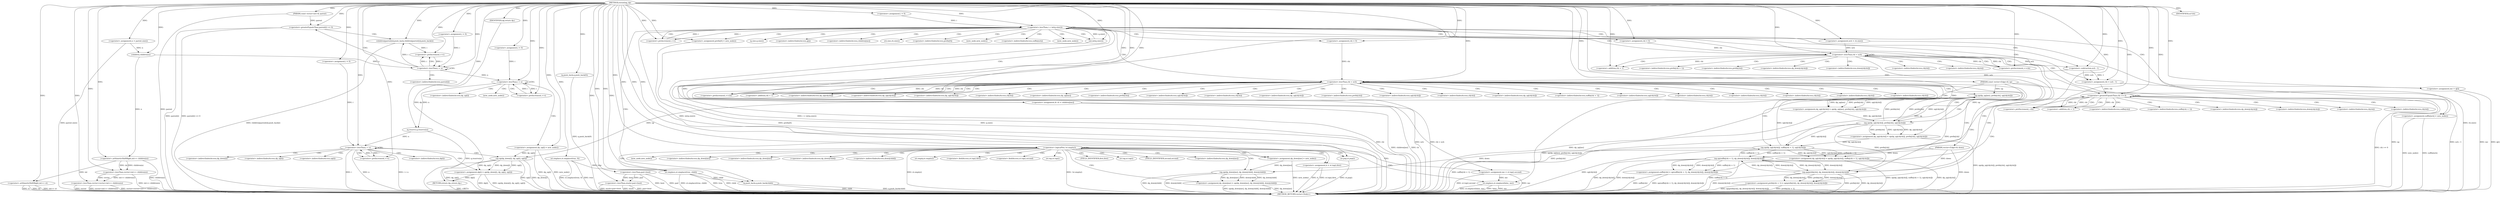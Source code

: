 digraph "rerooting_dp" {  
"1000101" [label = "(METHOD,rerooting_dp)" ]
"1000433" [label = "(METHOD_RETURN,vector<Node>)" ]
"1000102" [label = "(PARAM,const vector<int>& parent)" ]
"1000103" [label = "(PARAM,const vector<Edge>& up)" ]
"1000104" [label = "(PARAM,vector<Edge>& down)" ]
"1000107" [label = "(<operator>.assignment,n = parent.size())" ]
"1000110" [label = "(<operator>.lessThan,vector<vector<int>> children(n))" ]
"1000431" [label = "(RETURN,return dp;,return dp;)" ]
"1000120" [label = "(<operator>.assignment,i = 0)" ]
"1000123" [label = "(<operator>.lessThan,i < n)" ]
"1000126" [label = "(<operator>.preIncrement,++i)" ]
"1000149" [label = "(st.emplace,st.emplace(true, 0))" ]
"1000206" [label = "(<operator>.assignment,i = 0)" ]
"1000209" [label = "(<operator>.lessThan,i < n)" ]
"1000212" [label = "(<operator>.preIncrement,++i)" ]
"1000222" [label = "(q.reserve,q.reserve(n))" ]
"1000224" [label = "(q.push_back,q.push_back(0))" ]
"1000408" [label = "(<operator>.assignment,i = 0)" ]
"1000411" [label = "(<operator>.lessThan,i < n)" ]
"1000414" [label = "(<operator>.preIncrement,++i)" ]
"1000432" [label = "(IDENTIFIER,dp,return dp;)" ]
"1000112" [label = "(<operator>.lessThan,vector<int>> children(n))" ]
"1000141" [label = "(<operator>.lessThan,stack<pair<bool)" ]
"1000146" [label = "(<operator>.arithmeticShiftRight,int>> st)" ]
"1000153" [label = "(<operator>.logicalNot,!st.empty())" ]
"1000215" [label = "(<operator>.assignment,dp_up[i] = new_node())" ]
"1000228" [label = "(<operator>.assignment,i = 0)" ]
"1000231" [label = "(<operator>.lessThan,i < int(q.size()))" ]
"1000235" [label = "(<operator>.preIncrement,++i)" ]
"1000417" [label = "(<operator>.assignment,dp[i] = op(dp_down[i], dp_up[i], up[i]))" ]
"1000114" [label = "(<operator>.arithmeticShiftRight,int>> children(n))" ]
"1000130" [label = "(<operator>.greaterEqualsThan,parent[i] >= 0)" ]
"1000157" [label = "(<operator>.assignment,b = st.top().first)" ]
"1000163" [label = "(<operator>.assignment,me = st.top().second)" ]
"1000168" [label = "(st.pop,st.pop())" ]
"1000239" [label = "(<operator>.assignment,me = q[i])" ]
"1000245" [label = "(<operator>.assignment,& ch = children[me])" ]
"1000251" [label = "(<operator>.assignment,nch = ch.size())" ]
"1000256" [label = "(<operator>.assignment,prefix[0] = new_node())" ]
"1000292" [label = "(<operator>.assignment,suffix[nch] = new_node())" ]
"1000116" [label = "(children,children(n))" ]
"1000136" [label = "(children[parent[i]].push_back,children[parent[i]].push_back(i))" ]
"1000143" [label = "(<operator>.lessThan,pair<bool)" ]
"1000170" [label = "(IDENTIFIER,b,if (b))" ]
"1000233" [label = "(int,int(q.size()))" ]
"1000263" [label = "(<operator>.assignment,chi = 0)" ]
"1000266" [label = "(<operator>.lessThan,chi < nch)" ]
"1000269" [label = "(<operator>.preIncrement,++chi)" ]
"1000299" [label = "(<operator>.assignment,chi = nch - 1)" ]
"1000304" [label = "(<operator>.greaterEqualsThan,chi >= 0)" ]
"1000307" [label = "(<operator>.preDecrement,--chi)" ]
"1000332" [label = "(<operator>.assignment,chi = 0)" ]
"1000335" [label = "(<operator>.lessThan,chi < nch)" ]
"1000338" [label = "(<operator>.preIncrement,++chi)" ]
"1000403" [label = "(q.push_back,q.push_back(child))" ]
"1000421" [label = "(op,op(dp_down[i], dp_up[i], up[i]))" ]
"1000172" [label = "(st.emplace,st.emplace(false, me))" ]
"1000272" [label = "(<operator>.assignment,prefix[chi + 1] = op(prefix[chi], dp_down[ch[chi]], down[ch[chi]]))" ]
"1000310" [label = "(<operator>.assignment,suffix[chi] = op(suffix[chi + 1], dp_down[ch[chi]], down[ch[chi]]))" ]
"1000341" [label = "(<operator>.assignment,dp_up[ch[chi]] = op(dp_up[me], prefix[chi], up[ch[chi]]))" ]
"1000359" [label = "(<operator>.assignment,dp_up[ch[chi]] = op(dp_up[ch[chi]], prefix[chi], up[ch[chi]]))" ]
"1000379" [label = "(<operator>.assignment,dp_up[ch[chi]] = op(dp_up[ch[chi]], suffix[chi + 1], up[ch[chi]]))" ]
"1000177" [label = "(st.emplace,st.emplace(true, child))" ]
"1000182" [label = "(<operator>.assignment,dp_down[me] = new_node())" ]
"1000301" [label = "(<operator>.subtraction,nch - 1)" ]
"1000189" [label = "(<operator>.assignment,dp_down[me] = op(dp_down[me], dp_down[child], down[child]))" ]
"1000278" [label = "(op,op(prefix[chi], dp_down[ch[chi]], down[ch[chi]]))" ]
"1000314" [label = "(op,op(suffix[chi + 1], dp_down[ch[chi]], down[ch[chi]]))" ]
"1000347" [label = "(op,op(dp_up[me], prefix[chi], up[ch[chi]]))" ]
"1000365" [label = "(op,op(dp_up[ch[chi]], prefix[chi], up[ch[chi]]))" ]
"1000385" [label = "(op,op(dp_up[ch[chi]], suffix[chi + 1], up[ch[chi]]))" ]
"1000275" [label = "(<operator>.addition,chi + 1)" ]
"1000193" [label = "(op,op(dp_down[me], dp_down[child], down[child]))" ]
"1000317" [label = "(<operator>.addition,chi + 1)" ]
"1000393" [label = "(<operator>.addition,chi + 1)" ]
"1000154" [label = "(st.empty,st.empty())" ]
"1000216" [label = "(<operator>.indirectIndexAccess,dp_up[i])" ]
"1000219" [label = "(new_node,new_node())" ]
"1000418" [label = "(<operator>.indirectIndexAccess,dp[i])" ]
"1000131" [label = "(<operator>.indirectIndexAccess,parent[i])" ]
"1000159" [label = "(<operator>.fieldAccess,st.top().first)" ]
"1000165" [label = "(<operator>.fieldAccess,st.top().second)" ]
"1000234" [label = "(q.size,q.size())" ]
"1000241" [label = "(<operator>.indirectIndexAccess,q[i])" ]
"1000247" [label = "(<operator>.indirectIndexAccess,children[me])" ]
"1000253" [label = "(ch.size,ch.size())" ]
"1000257" [label = "(<operator>.indirectIndexAccess,prefix[0])" ]
"1000260" [label = "(new_node,new_node())" ]
"1000293" [label = "(<operator>.indirectIndexAccess,suffix[nch])" ]
"1000296" [label = "(new_node,new_node())" ]
"1000422" [label = "(<operator>.indirectIndexAccess,dp_down[i])" ]
"1000425" [label = "(<operator>.indirectIndexAccess,dp_up[i])" ]
"1000428" [label = "(<operator>.indirectIndexAccess,up[i])" ]
"1000160" [label = "(st.top,st.top())" ]
"1000161" [label = "(FIELD_IDENTIFIER,first,first)" ]
"1000166" [label = "(st.top,st.top())" ]
"1000167" [label = "(FIELD_IDENTIFIER,second,second)" ]
"1000273" [label = "(<operator>.indirectIndexAccess,prefix[chi + 1])" ]
"1000311" [label = "(<operator>.indirectIndexAccess,suffix[chi])" ]
"1000342" [label = "(<operator>.indirectIndexAccess,dp_up[ch[chi]])" ]
"1000360" [label = "(<operator>.indirectIndexAccess,dp_up[ch[chi]])" ]
"1000380" [label = "(<operator>.indirectIndexAccess,dp_up[ch[chi]])" ]
"1000183" [label = "(<operator>.indirectIndexAccess,dp_down[me])" ]
"1000186" [label = "(new_node,new_node())" ]
"1000279" [label = "(<operator>.indirectIndexAccess,prefix[chi])" ]
"1000282" [label = "(<operator>.indirectIndexAccess,dp_down[ch[chi]])" ]
"1000287" [label = "(<operator>.indirectIndexAccess,down[ch[chi]])" ]
"1000315" [label = "(<operator>.indirectIndexAccess,suffix[chi + 1])" ]
"1000320" [label = "(<operator>.indirectIndexAccess,dp_down[ch[chi]])" ]
"1000325" [label = "(<operator>.indirectIndexAccess,down[ch[chi]])" ]
"1000344" [label = "(<operator>.indirectIndexAccess,ch[chi])" ]
"1000348" [label = "(<operator>.indirectIndexAccess,dp_up[me])" ]
"1000351" [label = "(<operator>.indirectIndexAccess,prefix[chi])" ]
"1000354" [label = "(<operator>.indirectIndexAccess,up[ch[chi]])" ]
"1000362" [label = "(<operator>.indirectIndexAccess,ch[chi])" ]
"1000366" [label = "(<operator>.indirectIndexAccess,dp_up[ch[chi]])" ]
"1000371" [label = "(<operator>.indirectIndexAccess,prefix[chi])" ]
"1000374" [label = "(<operator>.indirectIndexAccess,up[ch[chi]])" ]
"1000382" [label = "(<operator>.indirectIndexAccess,ch[chi])" ]
"1000386" [label = "(<operator>.indirectIndexAccess,dp_up[ch[chi]])" ]
"1000391" [label = "(<operator>.indirectIndexAccess,suffix[chi + 1])" ]
"1000396" [label = "(<operator>.indirectIndexAccess,up[ch[chi]])" ]
"1000190" [label = "(<operator>.indirectIndexAccess,dp_down[me])" ]
"1000284" [label = "(<operator>.indirectIndexAccess,ch[chi])" ]
"1000289" [label = "(<operator>.indirectIndexAccess,ch[chi])" ]
"1000322" [label = "(<operator>.indirectIndexAccess,ch[chi])" ]
"1000327" [label = "(<operator>.indirectIndexAccess,ch[chi])" ]
"1000356" [label = "(<operator>.indirectIndexAccess,ch[chi])" ]
"1000368" [label = "(<operator>.indirectIndexAccess,ch[chi])" ]
"1000376" [label = "(<operator>.indirectIndexAccess,ch[chi])" ]
"1000388" [label = "(<operator>.indirectIndexAccess,ch[chi])" ]
"1000398" [label = "(<operator>.indirectIndexAccess,ch[chi])" ]
"1000194" [label = "(<operator>.indirectIndexAccess,dp_down[me])" ]
"1000197" [label = "(<operator>.indirectIndexAccess,dp_down[child])" ]
"1000200" [label = "(<operator>.indirectIndexAccess,down[child])" ]
  "1000431" -> "1000433"  [ label = "DDG: <RET>"] 
  "1000102" -> "1000433"  [ label = "DDG: parent"] 
  "1000103" -> "1000433"  [ label = "DDG: up"] 
  "1000104" -> "1000433"  [ label = "DDG: down"] 
  "1000107" -> "1000433"  [ label = "DDG: parent.size()"] 
  "1000110" -> "1000433"  [ label = "DDG: vector"] 
  "1000114" -> "1000433"  [ label = "DDG: children(n)"] 
  "1000112" -> "1000433"  [ label = "DDG: int>> children(n)"] 
  "1000110" -> "1000433"  [ label = "DDG: vector<int>> children(n)"] 
  "1000110" -> "1000433"  [ label = "DDG: vector<vector<int>> children(n)"] 
  "1000143" -> "1000433"  [ label = "DDG: bool"] 
  "1000141" -> "1000433"  [ label = "DDG: pair<bool"] 
  "1000141" -> "1000433"  [ label = "DDG: stack<pair<bool"] 
  "1000146" -> "1000433"  [ label = "DDG: int"] 
  "1000146" -> "1000433"  [ label = "DDG: int>> st"] 
  "1000149" -> "1000433"  [ label = "DDG: true"] 
  "1000149" -> "1000433"  [ label = "DDG: st.emplace(true, 0)"] 
  "1000153" -> "1000433"  [ label = "DDG: st.empty()"] 
  "1000153" -> "1000433"  [ label = "DDG: !st.empty()"] 
  "1000222" -> "1000433"  [ label = "DDG: q.reserve(n)"] 
  "1000224" -> "1000433"  [ label = "DDG: q.push_back(0)"] 
  "1000233" -> "1000433"  [ label = "DDG: q.size()"] 
  "1000231" -> "1000433"  [ label = "DDG: int(q.size())"] 
  "1000231" -> "1000433"  [ label = "DDG: i < int(q.size())"] 
  "1000411" -> "1000433"  [ label = "DDG: i"] 
  "1000411" -> "1000433"  [ label = "DDG: n"] 
  "1000411" -> "1000433"  [ label = "DDG: i < n"] 
  "1000417" -> "1000433"  [ label = "DDG: dp[i]"] 
  "1000421" -> "1000433"  [ label = "DDG: dp_down[i]"] 
  "1000421" -> "1000433"  [ label = "DDG: dp_up[i]"] 
  "1000421" -> "1000433"  [ label = "DDG: up[i]"] 
  "1000417" -> "1000433"  [ label = "DDG: op(dp_down[i], dp_up[i], up[i])"] 
  "1000239" -> "1000433"  [ label = "DDG: me"] 
  "1000239" -> "1000433"  [ label = "DDG: q[i]"] 
  "1000245" -> "1000433"  [ label = "DDG: ch"] 
  "1000245" -> "1000433"  [ label = "DDG: children[me]"] 
  "1000251" -> "1000433"  [ label = "DDG: ch.size()"] 
  "1000256" -> "1000433"  [ label = "DDG: prefix[0]"] 
  "1000292" -> "1000433"  [ label = "DDG: suffix[nch]"] 
  "1000292" -> "1000433"  [ label = "DDG: new_node()"] 
  "1000299" -> "1000433"  [ label = "DDG: nch - 1"] 
  "1000304" -> "1000433"  [ label = "DDG: chi >= 0"] 
  "1000335" -> "1000433"  [ label = "DDG: chi"] 
  "1000335" -> "1000433"  [ label = "DDG: nch"] 
  "1000335" -> "1000433"  [ label = "DDG: chi < nch"] 
  "1000403" -> "1000433"  [ label = "DDG: child"] 
  "1000403" -> "1000433"  [ label = "DDG: q.push_back(child)"] 
  "1000347" -> "1000433"  [ label = "DDG: dp_up[me]"] 
  "1000341" -> "1000433"  [ label = "DDG: op(dp_up[me], prefix[chi], up[ch[chi]])"] 
  "1000365" -> "1000433"  [ label = "DDG: prefix[chi]"] 
  "1000359" -> "1000433"  [ label = "DDG: op(dp_up[ch[chi]], prefix[chi], up[ch[chi]])"] 
  "1000379" -> "1000433"  [ label = "DDG: dp_up[ch[chi]]"] 
  "1000385" -> "1000433"  [ label = "DDG: suffix[chi + 1]"] 
  "1000385" -> "1000433"  [ label = "DDG: up[ch[chi]]"] 
  "1000379" -> "1000433"  [ label = "DDG: op(dp_up[ch[chi]], suffix[chi + 1], up[ch[chi]])"] 
  "1000310" -> "1000433"  [ label = "DDG: suffix[chi]"] 
  "1000314" -> "1000433"  [ label = "DDG: suffix[chi + 1]"] 
  "1000314" -> "1000433"  [ label = "DDG: dp_down[ch[chi]]"] 
  "1000314" -> "1000433"  [ label = "DDG: down[ch[chi]]"] 
  "1000310" -> "1000433"  [ label = "DDG: op(suffix[chi + 1], dp_down[ch[chi]], down[ch[chi]])"] 
  "1000272" -> "1000433"  [ label = "DDG: prefix[chi + 1]"] 
  "1000278" -> "1000433"  [ label = "DDG: prefix[chi]"] 
  "1000278" -> "1000433"  [ label = "DDG: dp_down[ch[chi]]"] 
  "1000278" -> "1000433"  [ label = "DDG: down[ch[chi]]"] 
  "1000272" -> "1000433"  [ label = "DDG: op(prefix[chi], dp_down[ch[chi]], down[ch[chi]])"] 
  "1000215" -> "1000433"  [ label = "DDG: dp_up[i]"] 
  "1000215" -> "1000433"  [ label = "DDG: new_node()"] 
  "1000157" -> "1000433"  [ label = "DDG: b"] 
  "1000157" -> "1000433"  [ label = "DDG: st.top().first"] 
  "1000163" -> "1000433"  [ label = "DDG: me"] 
  "1000163" -> "1000433"  [ label = "DDG: st.top().second"] 
  "1000168" -> "1000433"  [ label = "DDG: st.pop()"] 
  "1000182" -> "1000433"  [ label = "DDG: new_node()"] 
  "1000189" -> "1000433"  [ label = "DDG: dp_down[me]"] 
  "1000193" -> "1000433"  [ label = "DDG: dp_down[child]"] 
  "1000193" -> "1000433"  [ label = "DDG: down[child]"] 
  "1000189" -> "1000433"  [ label = "DDG: op(dp_down[me], dp_down[child], down[child])"] 
  "1000172" -> "1000433"  [ label = "DDG: me"] 
  "1000172" -> "1000433"  [ label = "DDG: st.emplace(false, me)"] 
  "1000177" -> "1000433"  [ label = "DDG: true"] 
  "1000177" -> "1000433"  [ label = "DDG: child"] 
  "1000177" -> "1000433"  [ label = "DDG: st.emplace(true, child)"] 
  "1000130" -> "1000433"  [ label = "DDG: parent[i]"] 
  "1000130" -> "1000433"  [ label = "DDG: parent[i] >= 0"] 
  "1000136" -> "1000433"  [ label = "DDG: children[parent[i]].push_back(i)"] 
  "1000146" -> "1000433"  [ label = "DDG: st"] 
  "1000172" -> "1000433"  [ label = "DDG: false"] 
  "1000143" -> "1000433"  [ label = "DDG: pair"] 
  "1000141" -> "1000433"  [ label = "DDG: stack"] 
  "1000101" -> "1000102"  [ label = "DDG: "] 
  "1000101" -> "1000103"  [ label = "DDG: "] 
  "1000101" -> "1000104"  [ label = "DDG: "] 
  "1000101" -> "1000107"  [ label = "DDG: "] 
  "1000432" -> "1000431"  [ label = "DDG: dp"] 
  "1000417" -> "1000431"  [ label = "DDG: dp[i]"] 
  "1000112" -> "1000110"  [ label = "DDG: vector"] 
  "1000101" -> "1000110"  [ label = "DDG: "] 
  "1000112" -> "1000110"  [ label = "DDG: int>> children(n)"] 
  "1000101" -> "1000120"  [ label = "DDG: "] 
  "1000101" -> "1000206"  [ label = "DDG: "] 
  "1000101" -> "1000408"  [ label = "DDG: "] 
  "1000101" -> "1000432"  [ label = "DDG: "] 
  "1000101" -> "1000112"  [ label = "DDG: "] 
  "1000114" -> "1000112"  [ label = "DDG: int"] 
  "1000114" -> "1000112"  [ label = "DDG: children(n)"] 
  "1000120" -> "1000123"  [ label = "DDG: i"] 
  "1000126" -> "1000123"  [ label = "DDG: i"] 
  "1000101" -> "1000123"  [ label = "DDG: "] 
  "1000116" -> "1000123"  [ label = "DDG: n"] 
  "1000123" -> "1000126"  [ label = "DDG: i"] 
  "1000136" -> "1000126"  [ label = "DDG: i"] 
  "1000101" -> "1000126"  [ label = "DDG: "] 
  "1000101" -> "1000149"  [ label = "DDG: "] 
  "1000206" -> "1000209"  [ label = "DDG: i"] 
  "1000212" -> "1000209"  [ label = "DDG: i"] 
  "1000101" -> "1000209"  [ label = "DDG: "] 
  "1000123" -> "1000209"  [ label = "DDG: n"] 
  "1000209" -> "1000212"  [ label = "DDG: i"] 
  "1000101" -> "1000212"  [ label = "DDG: "] 
  "1000101" -> "1000215"  [ label = "DDG: "] 
  "1000209" -> "1000222"  [ label = "DDG: n"] 
  "1000101" -> "1000222"  [ label = "DDG: "] 
  "1000101" -> "1000224"  [ label = "DDG: "] 
  "1000101" -> "1000228"  [ label = "DDG: "] 
  "1000408" -> "1000411"  [ label = "DDG: i"] 
  "1000414" -> "1000411"  [ label = "DDG: i"] 
  "1000101" -> "1000411"  [ label = "DDG: "] 
  "1000222" -> "1000411"  [ label = "DDG: n"] 
  "1000411" -> "1000414"  [ label = "DDG: i"] 
  "1000101" -> "1000414"  [ label = "DDG: "] 
  "1000421" -> "1000417"  [ label = "DDG: dp_down[i]"] 
  "1000421" -> "1000417"  [ label = "DDG: up[i]"] 
  "1000421" -> "1000417"  [ label = "DDG: dp_up[i]"] 
  "1000101" -> "1000114"  [ label = "DDG: "] 
  "1000116" -> "1000114"  [ label = "DDG: n"] 
  "1000101" -> "1000141"  [ label = "DDG: "] 
  "1000143" -> "1000141"  [ label = "DDG: bool"] 
  "1000143" -> "1000141"  [ label = "DDG: pair"] 
  "1000114" -> "1000146"  [ label = "DDG: int"] 
  "1000101" -> "1000146"  [ label = "DDG: "] 
  "1000101" -> "1000153"  [ label = "DDG: "] 
  "1000101" -> "1000168"  [ label = "DDG: "] 
  "1000228" -> "1000231"  [ label = "DDG: i"] 
  "1000235" -> "1000231"  [ label = "DDG: i"] 
  "1000101" -> "1000231"  [ label = "DDG: "] 
  "1000233" -> "1000231"  [ label = "DDG: q.size()"] 
  "1000231" -> "1000235"  [ label = "DDG: i"] 
  "1000101" -> "1000235"  [ label = "DDG: "] 
  "1000101" -> "1000251"  [ label = "DDG: "] 
  "1000101" -> "1000256"  [ label = "DDG: "] 
  "1000101" -> "1000292"  [ label = "DDG: "] 
  "1000107" -> "1000116"  [ label = "DDG: n"] 
  "1000101" -> "1000116"  [ label = "DDG: "] 
  "1000102" -> "1000130"  [ label = "DDG: parent"] 
  "1000101" -> "1000130"  [ label = "DDG: "] 
  "1000101" -> "1000143"  [ label = "DDG: "] 
  "1000101" -> "1000157"  [ label = "DDG: "] 
  "1000101" -> "1000163"  [ label = "DDG: "] 
  "1000101" -> "1000170"  [ label = "DDG: "] 
  "1000101" -> "1000233"  [ label = "DDG: "] 
  "1000101" -> "1000239"  [ label = "DDG: "] 
  "1000101" -> "1000245"  [ label = "DDG: "] 
  "1000101" -> "1000263"  [ label = "DDG: "] 
  "1000301" -> "1000299"  [ label = "DDG: 1"] 
  "1000301" -> "1000299"  [ label = "DDG: nch"] 
  "1000101" -> "1000332"  [ label = "DDG: "] 
  "1000103" -> "1000421"  [ label = "DDG: up"] 
  "1000215" -> "1000421"  [ label = "DDG: dp_up[i]"] 
  "1000123" -> "1000136"  [ label = "DDG: i"] 
  "1000101" -> "1000136"  [ label = "DDG: "] 
  "1000263" -> "1000266"  [ label = "DDG: chi"] 
  "1000269" -> "1000266"  [ label = "DDG: chi"] 
  "1000101" -> "1000266"  [ label = "DDG: "] 
  "1000251" -> "1000266"  [ label = "DDG: nch"] 
  "1000101" -> "1000269"  [ label = "DDG: "] 
  "1000266" -> "1000269"  [ label = "DDG: chi"] 
  "1000278" -> "1000272"  [ label = "DDG: down[ch[chi]]"] 
  "1000278" -> "1000272"  [ label = "DDG: dp_down[ch[chi]]"] 
  "1000278" -> "1000272"  [ label = "DDG: prefix[chi]"] 
  "1000101" -> "1000299"  [ label = "DDG: "] 
  "1000299" -> "1000304"  [ label = "DDG: chi"] 
  "1000307" -> "1000304"  [ label = "DDG: chi"] 
  "1000101" -> "1000304"  [ label = "DDG: "] 
  "1000101" -> "1000307"  [ label = "DDG: "] 
  "1000304" -> "1000307"  [ label = "DDG: chi"] 
  "1000314" -> "1000310"  [ label = "DDG: dp_down[ch[chi]]"] 
  "1000314" -> "1000310"  [ label = "DDG: down[ch[chi]]"] 
  "1000314" -> "1000310"  [ label = "DDG: suffix[chi + 1]"] 
  "1000332" -> "1000335"  [ label = "DDG: chi"] 
  "1000338" -> "1000335"  [ label = "DDG: chi"] 
  "1000101" -> "1000335"  [ label = "DDG: "] 
  "1000301" -> "1000335"  [ label = "DDG: nch"] 
  "1000101" -> "1000338"  [ label = "DDG: "] 
  "1000335" -> "1000338"  [ label = "DDG: chi"] 
  "1000347" -> "1000341"  [ label = "DDG: prefix[chi]"] 
  "1000347" -> "1000341"  [ label = "DDG: up[ch[chi]]"] 
  "1000347" -> "1000341"  [ label = "DDG: dp_up[me]"] 
  "1000365" -> "1000359"  [ label = "DDG: prefix[chi]"] 
  "1000365" -> "1000359"  [ label = "DDG: up[ch[chi]]"] 
  "1000365" -> "1000359"  [ label = "DDG: dp_up[ch[chi]]"] 
  "1000385" -> "1000379"  [ label = "DDG: up[ch[chi]]"] 
  "1000385" -> "1000379"  [ label = "DDG: suffix[chi + 1]"] 
  "1000385" -> "1000379"  [ label = "DDG: dp_up[ch[chi]]"] 
  "1000177" -> "1000403"  [ label = "DDG: child"] 
  "1000101" -> "1000403"  [ label = "DDG: "] 
  "1000101" -> "1000172"  [ label = "DDG: "] 
  "1000163" -> "1000172"  [ label = "DDG: me"] 
  "1000101" -> "1000182"  [ label = "DDG: "] 
  "1000266" -> "1000301"  [ label = "DDG: nch"] 
  "1000101" -> "1000301"  [ label = "DDG: "] 
  "1000149" -> "1000177"  [ label = "DDG: true"] 
  "1000101" -> "1000177"  [ label = "DDG: "] 
  "1000193" -> "1000189"  [ label = "DDG: down[child]"] 
  "1000193" -> "1000189"  [ label = "DDG: dp_down[child]"] 
  "1000193" -> "1000189"  [ label = "DDG: dp_down[me]"] 
  "1000365" -> "1000278"  [ label = "DDG: prefix[chi]"] 
  "1000314" -> "1000278"  [ label = "DDG: down[ch[chi]]"] 
  "1000104" -> "1000278"  [ label = "DDG: down"] 
  "1000314" -> "1000278"  [ label = "DDG: dp_down[ch[chi]]"] 
  "1000385" -> "1000314"  [ label = "DDG: suffix[chi + 1]"] 
  "1000278" -> "1000314"  [ label = "DDG: dp_down[ch[chi]]"] 
  "1000278" -> "1000314"  [ label = "DDG: down[ch[chi]]"] 
  "1000104" -> "1000314"  [ label = "DDG: down"] 
  "1000365" -> "1000347"  [ label = "DDG: prefix[chi]"] 
  "1000278" -> "1000347"  [ label = "DDG: prefix[chi]"] 
  "1000385" -> "1000347"  [ label = "DDG: up[ch[chi]]"] 
  "1000103" -> "1000347"  [ label = "DDG: up"] 
  "1000341" -> "1000365"  [ label = "DDG: dp_up[ch[chi]]"] 
  "1000347" -> "1000365"  [ label = "DDG: prefix[chi]"] 
  "1000347" -> "1000365"  [ label = "DDG: up[ch[chi]]"] 
  "1000103" -> "1000365"  [ label = "DDG: up"] 
  "1000359" -> "1000385"  [ label = "DDG: dp_up[ch[chi]]"] 
  "1000365" -> "1000385"  [ label = "DDG: up[ch[chi]]"] 
  "1000103" -> "1000385"  [ label = "DDG: up"] 
  "1000314" -> "1000385"  [ label = "DDG: suffix[chi + 1]"] 
  "1000266" -> "1000275"  [ label = "DDG: chi"] 
  "1000101" -> "1000275"  [ label = "DDG: "] 
  "1000182" -> "1000193"  [ label = "DDG: dp_down[me]"] 
  "1000104" -> "1000193"  [ label = "DDG: down"] 
  "1000304" -> "1000317"  [ label = "DDG: chi"] 
  "1000101" -> "1000317"  [ label = "DDG: "] 
  "1000335" -> "1000393"  [ label = "DDG: chi"] 
  "1000101" -> "1000393"  [ label = "DDG: "] 
  "1000123" -> "1000126"  [ label = "CDG: "] 
  "1000123" -> "1000131"  [ label = "CDG: "] 
  "1000123" -> "1000123"  [ label = "CDG: "] 
  "1000123" -> "1000130"  [ label = "CDG: "] 
  "1000209" -> "1000216"  [ label = "CDG: "] 
  "1000209" -> "1000212"  [ label = "CDG: "] 
  "1000209" -> "1000219"  [ label = "CDG: "] 
  "1000209" -> "1000215"  [ label = "CDG: "] 
  "1000209" -> "1000209"  [ label = "CDG: "] 
  "1000411" -> "1000428"  [ label = "CDG: "] 
  "1000411" -> "1000414"  [ label = "CDG: "] 
  "1000411" -> "1000418"  [ label = "CDG: "] 
  "1000411" -> "1000422"  [ label = "CDG: "] 
  "1000411" -> "1000417"  [ label = "CDG: "] 
  "1000411" -> "1000421"  [ label = "CDG: "] 
  "1000411" -> "1000425"  [ label = "CDG: "] 
  "1000411" -> "1000411"  [ label = "CDG: "] 
  "1000153" -> "1000161"  [ label = "CDG: "] 
  "1000153" -> "1000165"  [ label = "CDG: "] 
  "1000153" -> "1000167"  [ label = "CDG: "] 
  "1000153" -> "1000154"  [ label = "CDG: "] 
  "1000153" -> "1000160"  [ label = "CDG: "] 
  "1000153" -> "1000168"  [ label = "CDG: "] 
  "1000153" -> "1000166"  [ label = "CDG: "] 
  "1000153" -> "1000157"  [ label = "CDG: "] 
  "1000153" -> "1000153"  [ label = "CDG: "] 
  "1000153" -> "1000163"  [ label = "CDG: "] 
  "1000153" -> "1000159"  [ label = "CDG: "] 
  "1000153" -> "1000182"  [ label = "CDG: "] 
  "1000153" -> "1000190"  [ label = "CDG: "] 
  "1000153" -> "1000194"  [ label = "CDG: "] 
  "1000153" -> "1000189"  [ label = "CDG: "] 
  "1000153" -> "1000193"  [ label = "CDG: "] 
  "1000153" -> "1000200"  [ label = "CDG: "] 
  "1000153" -> "1000197"  [ label = "CDG: "] 
  "1000153" -> "1000183"  [ label = "CDG: "] 
  "1000153" -> "1000186"  [ label = "CDG: "] 
  "1000153" -> "1000172"  [ label = "CDG: "] 
  "1000153" -> "1000177"  [ label = "CDG: "] 
  "1000231" -> "1000332"  [ label = "CDG: "] 
  "1000231" -> "1000233"  [ label = "CDG: "] 
  "1000231" -> "1000260"  [ label = "CDG: "] 
  "1000231" -> "1000235"  [ label = "CDG: "] 
  "1000231" -> "1000292"  [ label = "CDG: "] 
  "1000231" -> "1000247"  [ label = "CDG: "] 
  "1000231" -> "1000263"  [ label = "CDG: "] 
  "1000231" -> "1000234"  [ label = "CDG: "] 
  "1000231" -> "1000335"  [ label = "CDG: "] 
  "1000231" -> "1000299"  [ label = "CDG: "] 
  "1000231" -> "1000257"  [ label = "CDG: "] 
  "1000231" -> "1000231"  [ label = "CDG: "] 
  "1000231" -> "1000241"  [ label = "CDG: "] 
  "1000231" -> "1000256"  [ label = "CDG: "] 
  "1000231" -> "1000293"  [ label = "CDG: "] 
  "1000231" -> "1000251"  [ label = "CDG: "] 
  "1000231" -> "1000304"  [ label = "CDG: "] 
  "1000231" -> "1000245"  [ label = "CDG: "] 
  "1000231" -> "1000239"  [ label = "CDG: "] 
  "1000231" -> "1000266"  [ label = "CDG: "] 
  "1000231" -> "1000403"  [ label = "CDG: "] 
  "1000231" -> "1000296"  [ label = "CDG: "] 
  "1000231" -> "1000253"  [ label = "CDG: "] 
  "1000231" -> "1000301"  [ label = "CDG: "] 
  "1000130" -> "1000136"  [ label = "CDG: "] 
  "1000266" -> "1000282"  [ label = "CDG: "] 
  "1000266" -> "1000269"  [ label = "CDG: "] 
  "1000266" -> "1000272"  [ label = "CDG: "] 
  "1000266" -> "1000287"  [ label = "CDG: "] 
  "1000266" -> "1000284"  [ label = "CDG: "] 
  "1000266" -> "1000289"  [ label = "CDG: "] 
  "1000266" -> "1000273"  [ label = "CDG: "] 
  "1000266" -> "1000279"  [ label = "CDG: "] 
  "1000266" -> "1000266"  [ label = "CDG: "] 
  "1000266" -> "1000278"  [ label = "CDG: "] 
  "1000266" -> "1000275"  [ label = "CDG: "] 
  "1000304" -> "1000315"  [ label = "CDG: "] 
  "1000304" -> "1000310"  [ label = "CDG: "] 
  "1000304" -> "1000314"  [ label = "CDG: "] 
  "1000304" -> "1000307"  [ label = "CDG: "] 
  "1000304" -> "1000325"  [ label = "CDG: "] 
  "1000304" -> "1000317"  [ label = "CDG: "] 
  "1000304" -> "1000304"  [ label = "CDG: "] 
  "1000304" -> "1000311"  [ label = "CDG: "] 
  "1000304" -> "1000320"  [ label = "CDG: "] 
  "1000304" -> "1000327"  [ label = "CDG: "] 
  "1000304" -> "1000322"  [ label = "CDG: "] 
  "1000335" -> "1000362"  [ label = "CDG: "] 
  "1000335" -> "1000396"  [ label = "CDG: "] 
  "1000335" -> "1000368"  [ label = "CDG: "] 
  "1000335" -> "1000398"  [ label = "CDG: "] 
  "1000335" -> "1000382"  [ label = "CDG: "] 
  "1000335" -> "1000376"  [ label = "CDG: "] 
  "1000335" -> "1000348"  [ label = "CDG: "] 
  "1000335" -> "1000344"  [ label = "CDG: "] 
  "1000335" -> "1000391"  [ label = "CDG: "] 
  "1000335" -> "1000356"  [ label = "CDG: "] 
  "1000335" -> "1000335"  [ label = "CDG: "] 
  "1000335" -> "1000393"  [ label = "CDG: "] 
  "1000335" -> "1000379"  [ label = "CDG: "] 
  "1000335" -> "1000371"  [ label = "CDG: "] 
  "1000335" -> "1000354"  [ label = "CDG: "] 
  "1000335" -> "1000338"  [ label = "CDG: "] 
  "1000335" -> "1000385"  [ label = "CDG: "] 
  "1000335" -> "1000388"  [ label = "CDG: "] 
  "1000335" -> "1000386"  [ label = "CDG: "] 
  "1000335" -> "1000341"  [ label = "CDG: "] 
  "1000335" -> "1000380"  [ label = "CDG: "] 
  "1000335" -> "1000342"  [ label = "CDG: "] 
  "1000335" -> "1000359"  [ label = "CDG: "] 
  "1000335" -> "1000360"  [ label = "CDG: "] 
  "1000335" -> "1000351"  [ label = "CDG: "] 
  "1000335" -> "1000365"  [ label = "CDG: "] 
  "1000335" -> "1000366"  [ label = "CDG: "] 
  "1000335" -> "1000347"  [ label = "CDG: "] 
  "1000335" -> "1000374"  [ label = "CDG: "] 
}

